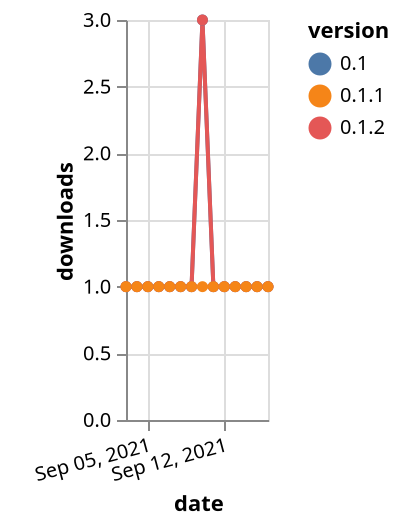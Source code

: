 {"$schema": "https://vega.github.io/schema/vega-lite/v5.json", "description": "A simple bar chart with embedded data.", "data": {"values": [{"date": "2021-09-03", "total": 204, "delta": 1, "version": "0.1"}, {"date": "2021-09-04", "total": 205, "delta": 1, "version": "0.1"}, {"date": "2021-09-05", "total": 206, "delta": 1, "version": "0.1"}, {"date": "2021-09-06", "total": 207, "delta": 1, "version": "0.1"}, {"date": "2021-09-07", "total": 208, "delta": 1, "version": "0.1"}, {"date": "2021-09-08", "total": 209, "delta": 1, "version": "0.1"}, {"date": "2021-09-09", "total": 210, "delta": 1, "version": "0.1"}, {"date": "2021-09-10", "total": 213, "delta": 3, "version": "0.1"}, {"date": "2021-09-11", "total": 214, "delta": 1, "version": "0.1"}, {"date": "2021-09-12", "total": 215, "delta": 1, "version": "0.1"}, {"date": "2021-09-13", "total": 216, "delta": 1, "version": "0.1"}, {"date": "2021-09-14", "total": 217, "delta": 1, "version": "0.1"}, {"date": "2021-09-15", "total": 218, "delta": 1, "version": "0.1"}, {"date": "2021-09-16", "total": 219, "delta": 1, "version": "0.1"}, {"date": "2021-09-03", "total": 139, "delta": 1, "version": "0.1.2"}, {"date": "2021-09-04", "total": 140, "delta": 1, "version": "0.1.2"}, {"date": "2021-09-05", "total": 141, "delta": 1, "version": "0.1.2"}, {"date": "2021-09-06", "total": 142, "delta": 1, "version": "0.1.2"}, {"date": "2021-09-07", "total": 143, "delta": 1, "version": "0.1.2"}, {"date": "2021-09-08", "total": 144, "delta": 1, "version": "0.1.2"}, {"date": "2021-09-09", "total": 145, "delta": 1, "version": "0.1.2"}, {"date": "2021-09-10", "total": 148, "delta": 3, "version": "0.1.2"}, {"date": "2021-09-11", "total": 149, "delta": 1, "version": "0.1.2"}, {"date": "2021-09-12", "total": 150, "delta": 1, "version": "0.1.2"}, {"date": "2021-09-13", "total": 151, "delta": 1, "version": "0.1.2"}, {"date": "2021-09-14", "total": 152, "delta": 1, "version": "0.1.2"}, {"date": "2021-09-15", "total": 153, "delta": 1, "version": "0.1.2"}, {"date": "2021-09-16", "total": 154, "delta": 1, "version": "0.1.2"}, {"date": "2021-09-03", "total": 140, "delta": 1, "version": "0.1.1"}, {"date": "2021-09-04", "total": 141, "delta": 1, "version": "0.1.1"}, {"date": "2021-09-05", "total": 142, "delta": 1, "version": "0.1.1"}, {"date": "2021-09-06", "total": 143, "delta": 1, "version": "0.1.1"}, {"date": "2021-09-07", "total": 144, "delta": 1, "version": "0.1.1"}, {"date": "2021-09-08", "total": 145, "delta": 1, "version": "0.1.1"}, {"date": "2021-09-09", "total": 146, "delta": 1, "version": "0.1.1"}, {"date": "2021-09-10", "total": 147, "delta": 1, "version": "0.1.1"}, {"date": "2021-09-11", "total": 148, "delta": 1, "version": "0.1.1"}, {"date": "2021-09-12", "total": 149, "delta": 1, "version": "0.1.1"}, {"date": "2021-09-13", "total": 150, "delta": 1, "version": "0.1.1"}, {"date": "2021-09-14", "total": 151, "delta": 1, "version": "0.1.1"}, {"date": "2021-09-15", "total": 152, "delta": 1, "version": "0.1.1"}, {"date": "2021-09-16", "total": 153, "delta": 1, "version": "0.1.1"}]}, "width": "container", "mark": {"type": "line", "point": {"filled": true}}, "encoding": {"x": {"field": "date", "type": "temporal", "timeUnit": "yearmonthdate", "title": "date", "axis": {"labelAngle": -15}}, "y": {"field": "delta", "type": "quantitative", "title": "downloads"}, "color": {"field": "version", "type": "nominal"}, "tooltip": {"field": "delta"}}}